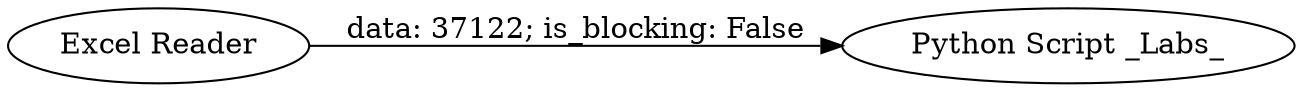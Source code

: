 digraph {
	"398688938904860473_2" [label="Excel Reader"]
	"398688938904860473_3" [label="Python Script _Labs_"]
	"398688938904860473_2" -> "398688938904860473_3" [label="data: 37122; is_blocking: False"]
	rankdir=LR
}
